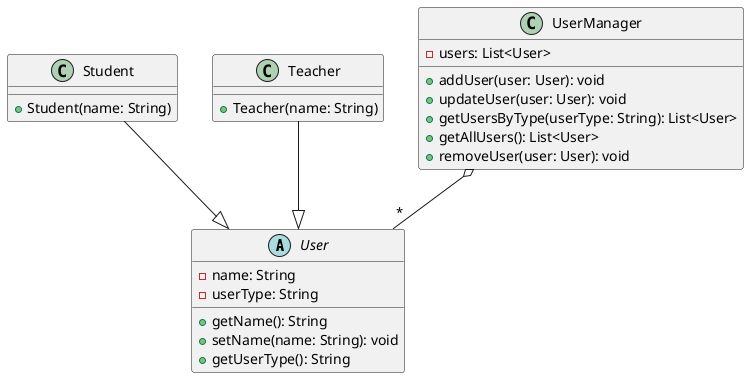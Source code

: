 @startuml
abstract class User {
  - name: String
  - userType: String
  + getName(): String
  + setName(name: String): void
  + getUserType(): String
}

class Student {
  + Student(name: String)
}

class Teacher {
  + Teacher(name: String)
}

class UserManager {
  - users: List<User>
  + addUser(user: User): void
  + updateUser(user: User): void
  + getUsersByType(userType: String): List<User>
  + getAllUsers(): List<User>
  + removeUser(user: User): void
}

Student --|> User
Teacher --|> User
UserManager o-- "*" User
@enduml
